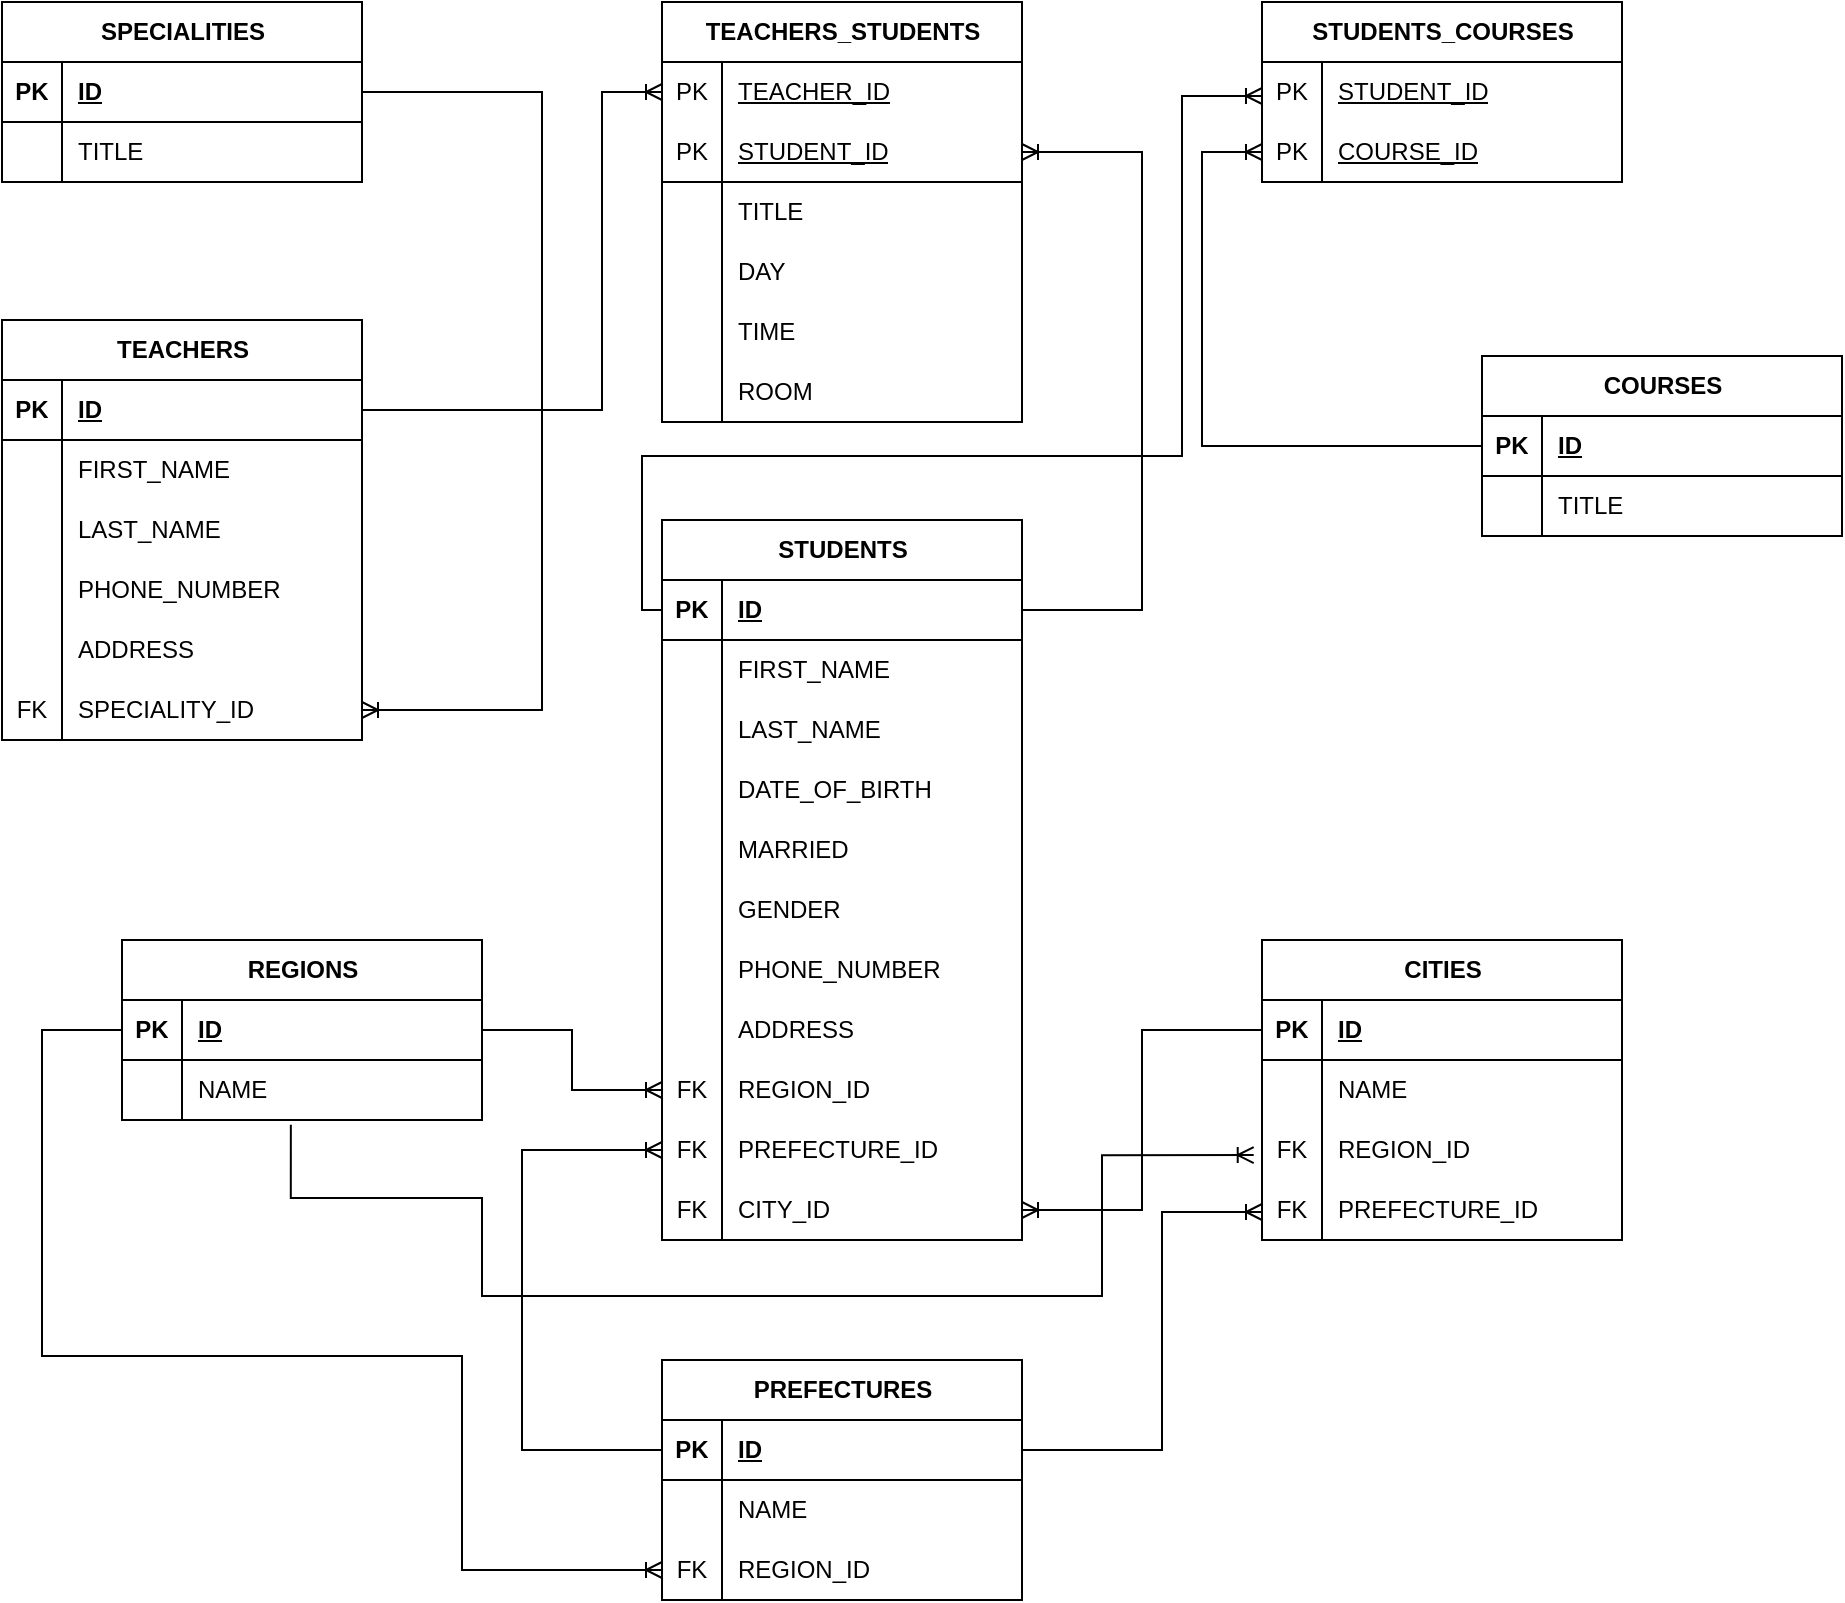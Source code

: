 <mxfile version="24.1.0" type="device">
  <diagram name="Page-1" id="9f46799a-70d6-7492-0946-bef42562c5a5">
    <mxGraphModel dx="1026" dy="692" grid="1" gridSize="10" guides="1" tooltips="1" connect="1" arrows="1" fold="1" page="1" pageScale="1" pageWidth="1100" pageHeight="850" background="none" math="0" shadow="0">
      <root>
        <mxCell id="0" />
        <mxCell id="1" parent="0" />
        <mxCell id="sVT5nZ3ALDexzlBrJjkI-1" value="SPECIALITIES" style="shape=table;startSize=30;container=1;collapsible=1;childLayout=tableLayout;fixedRows=1;rowLines=0;fontStyle=1;align=center;resizeLast=1;html=1;" vertex="1" parent="1">
          <mxGeometry x="30" y="23" width="180" height="90" as="geometry">
            <mxRectangle x="120" y="111" width="120" height="30" as="alternateBounds" />
          </mxGeometry>
        </mxCell>
        <mxCell id="sVT5nZ3ALDexzlBrJjkI-2" value="" style="shape=tableRow;horizontal=0;startSize=0;swimlaneHead=0;swimlaneBody=0;fillColor=none;collapsible=0;dropTarget=0;points=[[0,0.5],[1,0.5]];portConstraint=eastwest;top=0;left=0;right=0;bottom=1;" vertex="1" parent="sVT5nZ3ALDexzlBrJjkI-1">
          <mxGeometry y="30" width="180" height="30" as="geometry" />
        </mxCell>
        <mxCell id="sVT5nZ3ALDexzlBrJjkI-3" value="PK" style="shape=partialRectangle;connectable=0;fillColor=none;top=0;left=0;bottom=0;right=0;fontStyle=1;overflow=hidden;whiteSpace=wrap;html=1;" vertex="1" parent="sVT5nZ3ALDexzlBrJjkI-2">
          <mxGeometry width="30" height="30" as="geometry">
            <mxRectangle width="30" height="30" as="alternateBounds" />
          </mxGeometry>
        </mxCell>
        <mxCell id="sVT5nZ3ALDexzlBrJjkI-4" value="ID" style="shape=partialRectangle;connectable=0;fillColor=none;top=0;left=0;bottom=0;right=0;align=left;spacingLeft=6;fontStyle=5;overflow=hidden;whiteSpace=wrap;html=1;" vertex="1" parent="sVT5nZ3ALDexzlBrJjkI-2">
          <mxGeometry x="30" width="150" height="30" as="geometry">
            <mxRectangle width="150" height="30" as="alternateBounds" />
          </mxGeometry>
        </mxCell>
        <mxCell id="sVT5nZ3ALDexzlBrJjkI-5" value="" style="shape=tableRow;horizontal=0;startSize=0;swimlaneHead=0;swimlaneBody=0;fillColor=none;collapsible=0;dropTarget=0;points=[[0,0.5],[1,0.5]];portConstraint=eastwest;top=0;left=0;right=0;bottom=0;" vertex="1" parent="sVT5nZ3ALDexzlBrJjkI-1">
          <mxGeometry y="60" width="180" height="30" as="geometry" />
        </mxCell>
        <mxCell id="sVT5nZ3ALDexzlBrJjkI-6" value="" style="shape=partialRectangle;connectable=0;fillColor=none;top=0;left=0;bottom=0;right=0;editable=1;overflow=hidden;whiteSpace=wrap;html=1;" vertex="1" parent="sVT5nZ3ALDexzlBrJjkI-5">
          <mxGeometry width="30" height="30" as="geometry">
            <mxRectangle width="30" height="30" as="alternateBounds" />
          </mxGeometry>
        </mxCell>
        <mxCell id="sVT5nZ3ALDexzlBrJjkI-7" value="TITLE" style="shape=partialRectangle;connectable=0;fillColor=none;top=0;left=0;bottom=0;right=0;align=left;spacingLeft=6;overflow=hidden;whiteSpace=wrap;html=1;" vertex="1" parent="sVT5nZ3ALDexzlBrJjkI-5">
          <mxGeometry x="30" width="150" height="30" as="geometry">
            <mxRectangle width="150" height="30" as="alternateBounds" />
          </mxGeometry>
        </mxCell>
        <mxCell id="sVT5nZ3ALDexzlBrJjkI-20" value="TEACHERS" style="shape=table;startSize=30;container=1;collapsible=1;childLayout=tableLayout;fixedRows=1;rowLines=0;fontStyle=1;align=center;resizeLast=1;html=1;" vertex="1" parent="1">
          <mxGeometry x="30" y="182" width="180" height="210" as="geometry">
            <mxRectangle x="120" y="111" width="120" height="30" as="alternateBounds" />
          </mxGeometry>
        </mxCell>
        <mxCell id="sVT5nZ3ALDexzlBrJjkI-21" value="" style="shape=tableRow;horizontal=0;startSize=0;swimlaneHead=0;swimlaneBody=0;fillColor=none;collapsible=0;dropTarget=0;points=[[0,0.5],[1,0.5]];portConstraint=eastwest;top=0;left=0;right=0;bottom=1;" vertex="1" parent="sVT5nZ3ALDexzlBrJjkI-20">
          <mxGeometry y="30" width="180" height="30" as="geometry" />
        </mxCell>
        <mxCell id="sVT5nZ3ALDexzlBrJjkI-22" value="PK" style="shape=partialRectangle;connectable=0;fillColor=none;top=0;left=0;bottom=0;right=0;fontStyle=1;overflow=hidden;whiteSpace=wrap;html=1;" vertex="1" parent="sVT5nZ3ALDexzlBrJjkI-21">
          <mxGeometry width="30" height="30" as="geometry">
            <mxRectangle width="30" height="30" as="alternateBounds" />
          </mxGeometry>
        </mxCell>
        <mxCell id="sVT5nZ3ALDexzlBrJjkI-23" value="ID" style="shape=partialRectangle;connectable=0;fillColor=none;top=0;left=0;bottom=0;right=0;align=left;spacingLeft=6;fontStyle=5;overflow=hidden;whiteSpace=wrap;html=1;" vertex="1" parent="sVT5nZ3ALDexzlBrJjkI-21">
          <mxGeometry x="30" width="150" height="30" as="geometry">
            <mxRectangle width="150" height="30" as="alternateBounds" />
          </mxGeometry>
        </mxCell>
        <mxCell id="sVT5nZ3ALDexzlBrJjkI-24" value="" style="shape=tableRow;horizontal=0;startSize=0;swimlaneHead=0;swimlaneBody=0;fillColor=none;collapsible=0;dropTarget=0;points=[[0,0.5],[1,0.5]];portConstraint=eastwest;top=0;left=0;right=0;bottom=0;" vertex="1" parent="sVT5nZ3ALDexzlBrJjkI-20">
          <mxGeometry y="60" width="180" height="30" as="geometry" />
        </mxCell>
        <mxCell id="sVT5nZ3ALDexzlBrJjkI-25" value="" style="shape=partialRectangle;connectable=0;fillColor=none;top=0;left=0;bottom=0;right=0;editable=1;overflow=hidden;whiteSpace=wrap;html=1;" vertex="1" parent="sVT5nZ3ALDexzlBrJjkI-24">
          <mxGeometry width="30" height="30" as="geometry">
            <mxRectangle width="30" height="30" as="alternateBounds" />
          </mxGeometry>
        </mxCell>
        <mxCell id="sVT5nZ3ALDexzlBrJjkI-26" value="FIRST_NAME" style="shape=partialRectangle;connectable=0;fillColor=none;top=0;left=0;bottom=0;right=0;align=left;spacingLeft=6;overflow=hidden;whiteSpace=wrap;html=1;" vertex="1" parent="sVT5nZ3ALDexzlBrJjkI-24">
          <mxGeometry x="30" width="150" height="30" as="geometry">
            <mxRectangle width="150" height="30" as="alternateBounds" />
          </mxGeometry>
        </mxCell>
        <mxCell id="sVT5nZ3ALDexzlBrJjkI-27" value="" style="shape=tableRow;horizontal=0;startSize=0;swimlaneHead=0;swimlaneBody=0;fillColor=none;collapsible=0;dropTarget=0;points=[[0,0.5],[1,0.5]];portConstraint=eastwest;top=0;left=0;right=0;bottom=0;" vertex="1" parent="sVT5nZ3ALDexzlBrJjkI-20">
          <mxGeometry y="90" width="180" height="30" as="geometry" />
        </mxCell>
        <mxCell id="sVT5nZ3ALDexzlBrJjkI-28" value="" style="shape=partialRectangle;connectable=0;fillColor=none;top=0;left=0;bottom=0;right=0;editable=1;overflow=hidden;whiteSpace=wrap;html=1;" vertex="1" parent="sVT5nZ3ALDexzlBrJjkI-27">
          <mxGeometry width="30" height="30" as="geometry">
            <mxRectangle width="30" height="30" as="alternateBounds" />
          </mxGeometry>
        </mxCell>
        <mxCell id="sVT5nZ3ALDexzlBrJjkI-29" value="LAST_NAME" style="shape=partialRectangle;connectable=0;fillColor=none;top=0;left=0;bottom=0;right=0;align=left;spacingLeft=6;overflow=hidden;whiteSpace=wrap;html=1;" vertex="1" parent="sVT5nZ3ALDexzlBrJjkI-27">
          <mxGeometry x="30" width="150" height="30" as="geometry">
            <mxRectangle width="150" height="30" as="alternateBounds" />
          </mxGeometry>
        </mxCell>
        <mxCell id="sVT5nZ3ALDexzlBrJjkI-30" value="" style="shape=tableRow;horizontal=0;startSize=0;swimlaneHead=0;swimlaneBody=0;fillColor=none;collapsible=0;dropTarget=0;points=[[0,0.5],[1,0.5]];portConstraint=eastwest;top=0;left=0;right=0;bottom=0;" vertex="1" parent="sVT5nZ3ALDexzlBrJjkI-20">
          <mxGeometry y="120" width="180" height="30" as="geometry" />
        </mxCell>
        <mxCell id="sVT5nZ3ALDexzlBrJjkI-31" value="" style="shape=partialRectangle;connectable=0;fillColor=none;top=0;left=0;bottom=0;right=0;editable=1;overflow=hidden;whiteSpace=wrap;html=1;" vertex="1" parent="sVT5nZ3ALDexzlBrJjkI-30">
          <mxGeometry width="30" height="30" as="geometry">
            <mxRectangle width="30" height="30" as="alternateBounds" />
          </mxGeometry>
        </mxCell>
        <mxCell id="sVT5nZ3ALDexzlBrJjkI-32" value="PHONE_NUMBER" style="shape=partialRectangle;connectable=0;fillColor=none;top=0;left=0;bottom=0;right=0;align=left;spacingLeft=6;overflow=hidden;whiteSpace=wrap;html=1;" vertex="1" parent="sVT5nZ3ALDexzlBrJjkI-30">
          <mxGeometry x="30" width="150" height="30" as="geometry">
            <mxRectangle width="150" height="30" as="alternateBounds" />
          </mxGeometry>
        </mxCell>
        <mxCell id="sVT5nZ3ALDexzlBrJjkI-46" value="" style="shape=tableRow;horizontal=0;startSize=0;swimlaneHead=0;swimlaneBody=0;fillColor=none;collapsible=0;dropTarget=0;points=[[0,0.5],[1,0.5]];portConstraint=eastwest;top=0;left=0;right=0;bottom=0;" vertex="1" parent="sVT5nZ3ALDexzlBrJjkI-20">
          <mxGeometry y="150" width="180" height="30" as="geometry" />
        </mxCell>
        <mxCell id="sVT5nZ3ALDexzlBrJjkI-47" value="" style="shape=partialRectangle;connectable=0;fillColor=none;top=0;left=0;bottom=0;right=0;editable=1;overflow=hidden;whiteSpace=wrap;html=1;" vertex="1" parent="sVT5nZ3ALDexzlBrJjkI-46">
          <mxGeometry width="30" height="30" as="geometry">
            <mxRectangle width="30" height="30" as="alternateBounds" />
          </mxGeometry>
        </mxCell>
        <mxCell id="sVT5nZ3ALDexzlBrJjkI-48" value="ADDRESS" style="shape=partialRectangle;connectable=0;fillColor=none;top=0;left=0;bottom=0;right=0;align=left;spacingLeft=6;overflow=hidden;whiteSpace=wrap;html=1;" vertex="1" parent="sVT5nZ3ALDexzlBrJjkI-46">
          <mxGeometry x="30" width="150" height="30" as="geometry">
            <mxRectangle width="150" height="30" as="alternateBounds" />
          </mxGeometry>
        </mxCell>
        <mxCell id="sVT5nZ3ALDexzlBrJjkI-49" value="" style="shape=tableRow;horizontal=0;startSize=0;swimlaneHead=0;swimlaneBody=0;fillColor=none;collapsible=0;dropTarget=0;points=[[0,0.5],[1,0.5]];portConstraint=eastwest;top=0;left=0;right=0;bottom=0;" vertex="1" parent="sVT5nZ3ALDexzlBrJjkI-20">
          <mxGeometry y="180" width="180" height="30" as="geometry" />
        </mxCell>
        <mxCell id="sVT5nZ3ALDexzlBrJjkI-50" value="FK" style="shape=partialRectangle;connectable=0;fillColor=none;top=0;left=0;bottom=0;right=0;editable=1;overflow=hidden;whiteSpace=wrap;html=1;" vertex="1" parent="sVT5nZ3ALDexzlBrJjkI-49">
          <mxGeometry width="30" height="30" as="geometry">
            <mxRectangle width="30" height="30" as="alternateBounds" />
          </mxGeometry>
        </mxCell>
        <mxCell id="sVT5nZ3ALDexzlBrJjkI-51" value="SPECIALITY_ID" style="shape=partialRectangle;connectable=0;fillColor=none;top=0;left=0;bottom=0;right=0;align=left;spacingLeft=6;overflow=hidden;whiteSpace=wrap;html=1;" vertex="1" parent="sVT5nZ3ALDexzlBrJjkI-49">
          <mxGeometry x="30" width="150" height="30" as="geometry">
            <mxRectangle width="150" height="30" as="alternateBounds" />
          </mxGeometry>
        </mxCell>
        <mxCell id="sVT5nZ3ALDexzlBrJjkI-60" value="TEACHERS_STUDENTS" style="shape=table;startSize=30;container=1;collapsible=1;childLayout=tableLayout;fixedRows=1;rowLines=0;fontStyle=1;align=center;resizeLast=1;html=1;" vertex="1" parent="1">
          <mxGeometry x="360" y="23" width="180" height="210" as="geometry" />
        </mxCell>
        <mxCell id="sVT5nZ3ALDexzlBrJjkI-64" value="" style="shape=tableRow;horizontal=0;startSize=0;swimlaneHead=0;swimlaneBody=0;fillColor=none;collapsible=0;dropTarget=0;points=[[0,0.5],[1,0.5]];portConstraint=eastwest;top=0;left=0;right=0;bottom=0;" vertex="1" parent="sVT5nZ3ALDexzlBrJjkI-60">
          <mxGeometry y="30" width="180" height="30" as="geometry" />
        </mxCell>
        <mxCell id="sVT5nZ3ALDexzlBrJjkI-65" value="PK" style="shape=partialRectangle;connectable=0;fillColor=none;top=0;left=0;bottom=0;right=0;editable=1;overflow=hidden;whiteSpace=wrap;html=1;" vertex="1" parent="sVT5nZ3ALDexzlBrJjkI-64">
          <mxGeometry width="30" height="30" as="geometry">
            <mxRectangle width="30" height="30" as="alternateBounds" />
          </mxGeometry>
        </mxCell>
        <mxCell id="sVT5nZ3ALDexzlBrJjkI-66" value="&lt;u&gt;TEACHER_ID&lt;/u&gt;" style="shape=partialRectangle;connectable=0;fillColor=none;top=0;left=0;bottom=0;right=0;align=left;spacingLeft=6;overflow=hidden;whiteSpace=wrap;html=1;" vertex="1" parent="sVT5nZ3ALDexzlBrJjkI-64">
          <mxGeometry x="30" width="150" height="30" as="geometry">
            <mxRectangle width="150" height="30" as="alternateBounds" />
          </mxGeometry>
        </mxCell>
        <mxCell id="sVT5nZ3ALDexzlBrJjkI-76" value="" style="shape=tableRow;horizontal=0;startSize=0;swimlaneHead=0;swimlaneBody=0;fillColor=none;collapsible=0;dropTarget=0;points=[[0,0.5],[1,0.5]];portConstraint=eastwest;top=0;left=0;right=0;bottom=0;" vertex="1" parent="sVT5nZ3ALDexzlBrJjkI-60">
          <mxGeometry y="60" width="180" height="30" as="geometry" />
        </mxCell>
        <mxCell id="sVT5nZ3ALDexzlBrJjkI-77" value="PK" style="shape=partialRectangle;connectable=0;fillColor=none;top=0;left=0;bottom=1;right=0;editable=1;overflow=hidden;whiteSpace=wrap;html=1;" vertex="1" parent="sVT5nZ3ALDexzlBrJjkI-76">
          <mxGeometry width="30" height="30" as="geometry">
            <mxRectangle width="30" height="30" as="alternateBounds" />
          </mxGeometry>
        </mxCell>
        <mxCell id="sVT5nZ3ALDexzlBrJjkI-78" value="&lt;u&gt;STUDENT_ID&lt;/u&gt;" style="shape=partialRectangle;connectable=0;fillColor=none;top=0;left=0;bottom=1;right=0;align=left;spacingLeft=6;overflow=hidden;whiteSpace=wrap;html=1;" vertex="1" parent="sVT5nZ3ALDexzlBrJjkI-76">
          <mxGeometry x="30" width="150" height="30" as="geometry">
            <mxRectangle width="150" height="30" as="alternateBounds" />
          </mxGeometry>
        </mxCell>
        <mxCell id="sVT5nZ3ALDexzlBrJjkI-84" value="" style="shape=tableRow;horizontal=0;startSize=0;swimlaneHead=0;swimlaneBody=0;fillColor=none;collapsible=0;dropTarget=0;points=[[0,0.5],[1,0.5]];portConstraint=eastwest;top=0;left=0;right=0;bottom=0;strokeColor=default;perimeterSpacing=1;labelBorderColor=none;" vertex="1" parent="sVT5nZ3ALDexzlBrJjkI-60">
          <mxGeometry y="90" width="180" height="30" as="geometry" />
        </mxCell>
        <mxCell id="sVT5nZ3ALDexzlBrJjkI-85" value="" style="shape=partialRectangle;connectable=0;fillColor=none;top=0;left=0;bottom=0;right=0;editable=1;overflow=hidden;whiteSpace=wrap;html=1;labelBorderColor=none;" vertex="1" parent="sVT5nZ3ALDexzlBrJjkI-84">
          <mxGeometry width="30" height="30" as="geometry">
            <mxRectangle width="30" height="30" as="alternateBounds" />
          </mxGeometry>
        </mxCell>
        <mxCell id="sVT5nZ3ALDexzlBrJjkI-86" value="&lt;span&gt;TITLE&lt;/span&gt;" style="shape=partialRectangle;connectable=0;fillColor=none;top=0;left=0;bottom=0;right=0;align=left;spacingLeft=6;overflow=hidden;whiteSpace=wrap;html=1;labelBorderColor=none;fontStyle=0" vertex="1" parent="sVT5nZ3ALDexzlBrJjkI-84">
          <mxGeometry x="30" width="150" height="30" as="geometry">
            <mxRectangle width="150" height="30" as="alternateBounds" />
          </mxGeometry>
        </mxCell>
        <mxCell id="sVT5nZ3ALDexzlBrJjkI-106" value="" style="shape=tableRow;horizontal=0;startSize=0;swimlaneHead=0;swimlaneBody=0;fillColor=none;collapsible=0;dropTarget=0;points=[[0,0.5],[1,0.5]];portConstraint=eastwest;top=0;left=0;right=0;bottom=0;strokeColor=default;perimeterSpacing=1;labelBorderColor=none;" vertex="1" parent="sVT5nZ3ALDexzlBrJjkI-60">
          <mxGeometry y="120" width="180" height="30" as="geometry" />
        </mxCell>
        <mxCell id="sVT5nZ3ALDexzlBrJjkI-107" value="" style="shape=partialRectangle;connectable=0;fillColor=none;top=0;left=0;bottom=0;right=0;editable=1;overflow=hidden;whiteSpace=wrap;html=1;labelBorderColor=none;" vertex="1" parent="sVT5nZ3ALDexzlBrJjkI-106">
          <mxGeometry width="30" height="30" as="geometry">
            <mxRectangle width="30" height="30" as="alternateBounds" />
          </mxGeometry>
        </mxCell>
        <mxCell id="sVT5nZ3ALDexzlBrJjkI-108" value="&lt;span&gt;DAY&lt;/span&gt;" style="shape=partialRectangle;connectable=0;fillColor=none;top=0;left=0;bottom=0;right=0;align=left;spacingLeft=6;overflow=hidden;whiteSpace=wrap;html=1;labelBorderColor=none;fontStyle=0" vertex="1" parent="sVT5nZ3ALDexzlBrJjkI-106">
          <mxGeometry x="30" width="150" height="30" as="geometry">
            <mxRectangle width="150" height="30" as="alternateBounds" />
          </mxGeometry>
        </mxCell>
        <mxCell id="sVT5nZ3ALDexzlBrJjkI-109" value="" style="shape=tableRow;horizontal=0;startSize=0;swimlaneHead=0;swimlaneBody=0;fillColor=none;collapsible=0;dropTarget=0;points=[[0,0.5],[1,0.5]];portConstraint=eastwest;top=0;left=0;right=0;bottom=0;strokeColor=default;perimeterSpacing=1;labelBorderColor=none;" vertex="1" parent="sVT5nZ3ALDexzlBrJjkI-60">
          <mxGeometry y="150" width="180" height="30" as="geometry" />
        </mxCell>
        <mxCell id="sVT5nZ3ALDexzlBrJjkI-110" value="" style="shape=partialRectangle;connectable=0;fillColor=none;top=0;left=0;bottom=0;right=0;editable=1;overflow=hidden;whiteSpace=wrap;html=1;labelBorderColor=none;" vertex="1" parent="sVT5nZ3ALDexzlBrJjkI-109">
          <mxGeometry width="30" height="30" as="geometry">
            <mxRectangle width="30" height="30" as="alternateBounds" />
          </mxGeometry>
        </mxCell>
        <mxCell id="sVT5nZ3ALDexzlBrJjkI-111" value="&lt;span&gt;TIME&lt;/span&gt;" style="shape=partialRectangle;connectable=0;fillColor=none;top=0;left=0;bottom=0;right=0;align=left;spacingLeft=6;overflow=hidden;whiteSpace=wrap;html=1;labelBorderColor=none;fontStyle=0" vertex="1" parent="sVT5nZ3ALDexzlBrJjkI-109">
          <mxGeometry x="30" width="150" height="30" as="geometry">
            <mxRectangle width="150" height="30" as="alternateBounds" />
          </mxGeometry>
        </mxCell>
        <mxCell id="sVT5nZ3ALDexzlBrJjkI-112" value="" style="shape=tableRow;horizontal=0;startSize=0;swimlaneHead=0;swimlaneBody=0;fillColor=none;collapsible=0;dropTarget=0;points=[[0,0.5],[1,0.5]];portConstraint=eastwest;top=0;left=0;right=0;bottom=0;strokeColor=default;perimeterSpacing=1;labelBorderColor=none;" vertex="1" parent="sVT5nZ3ALDexzlBrJjkI-60">
          <mxGeometry y="180" width="180" height="30" as="geometry" />
        </mxCell>
        <mxCell id="sVT5nZ3ALDexzlBrJjkI-113" value="" style="shape=partialRectangle;connectable=0;fillColor=none;top=0;left=0;bottom=0;right=0;editable=1;overflow=hidden;whiteSpace=wrap;html=1;labelBorderColor=none;" vertex="1" parent="sVT5nZ3ALDexzlBrJjkI-112">
          <mxGeometry width="30" height="30" as="geometry">
            <mxRectangle width="30" height="30" as="alternateBounds" />
          </mxGeometry>
        </mxCell>
        <mxCell id="sVT5nZ3ALDexzlBrJjkI-114" value="&lt;span&gt;ROOM&lt;/span&gt;" style="shape=partialRectangle;connectable=0;fillColor=none;top=0;left=0;bottom=0;right=0;align=left;spacingLeft=6;overflow=hidden;whiteSpace=wrap;html=1;labelBorderColor=none;fontStyle=0" vertex="1" parent="sVT5nZ3ALDexzlBrJjkI-112">
          <mxGeometry x="30" width="150" height="30" as="geometry">
            <mxRectangle width="150" height="30" as="alternateBounds" />
          </mxGeometry>
        </mxCell>
        <mxCell id="sVT5nZ3ALDexzlBrJjkI-115" value="STUDENTS" style="shape=table;startSize=30;container=1;collapsible=1;childLayout=tableLayout;fixedRows=1;rowLines=0;fontStyle=1;align=center;resizeLast=1;html=1;" vertex="1" parent="1">
          <mxGeometry x="360" y="282" width="180" height="360" as="geometry">
            <mxRectangle x="120" y="111" width="120" height="30" as="alternateBounds" />
          </mxGeometry>
        </mxCell>
        <mxCell id="sVT5nZ3ALDexzlBrJjkI-116" value="" style="shape=tableRow;horizontal=0;startSize=0;swimlaneHead=0;swimlaneBody=0;fillColor=none;collapsible=0;dropTarget=0;points=[[0,0.5],[1,0.5]];portConstraint=eastwest;top=0;left=0;right=0;bottom=1;" vertex="1" parent="sVT5nZ3ALDexzlBrJjkI-115">
          <mxGeometry y="30" width="180" height="30" as="geometry" />
        </mxCell>
        <mxCell id="sVT5nZ3ALDexzlBrJjkI-117" value="PK" style="shape=partialRectangle;connectable=0;fillColor=none;top=0;left=0;bottom=0;right=0;fontStyle=1;overflow=hidden;whiteSpace=wrap;html=1;" vertex="1" parent="sVT5nZ3ALDexzlBrJjkI-116">
          <mxGeometry width="30" height="30" as="geometry">
            <mxRectangle width="30" height="30" as="alternateBounds" />
          </mxGeometry>
        </mxCell>
        <mxCell id="sVT5nZ3ALDexzlBrJjkI-118" value="ID" style="shape=partialRectangle;connectable=0;fillColor=none;top=0;left=0;bottom=0;right=0;align=left;spacingLeft=6;fontStyle=5;overflow=hidden;whiteSpace=wrap;html=1;" vertex="1" parent="sVT5nZ3ALDexzlBrJjkI-116">
          <mxGeometry x="30" width="150" height="30" as="geometry">
            <mxRectangle width="150" height="30" as="alternateBounds" />
          </mxGeometry>
        </mxCell>
        <mxCell id="sVT5nZ3ALDexzlBrJjkI-119" value="" style="shape=tableRow;horizontal=0;startSize=0;swimlaneHead=0;swimlaneBody=0;fillColor=none;collapsible=0;dropTarget=0;points=[[0,0.5],[1,0.5]];portConstraint=eastwest;top=0;left=0;right=0;bottom=0;" vertex="1" parent="sVT5nZ3ALDexzlBrJjkI-115">
          <mxGeometry y="60" width="180" height="30" as="geometry" />
        </mxCell>
        <mxCell id="sVT5nZ3ALDexzlBrJjkI-120" value="" style="shape=partialRectangle;connectable=0;fillColor=none;top=0;left=0;bottom=0;right=0;editable=1;overflow=hidden;whiteSpace=wrap;html=1;" vertex="1" parent="sVT5nZ3ALDexzlBrJjkI-119">
          <mxGeometry width="30" height="30" as="geometry">
            <mxRectangle width="30" height="30" as="alternateBounds" />
          </mxGeometry>
        </mxCell>
        <mxCell id="sVT5nZ3ALDexzlBrJjkI-121" value="FIRST_NAME" style="shape=partialRectangle;connectable=0;fillColor=none;top=0;left=0;bottom=0;right=0;align=left;spacingLeft=6;overflow=hidden;whiteSpace=wrap;html=1;" vertex="1" parent="sVT5nZ3ALDexzlBrJjkI-119">
          <mxGeometry x="30" width="150" height="30" as="geometry">
            <mxRectangle width="150" height="30" as="alternateBounds" />
          </mxGeometry>
        </mxCell>
        <mxCell id="sVT5nZ3ALDexzlBrJjkI-122" value="" style="shape=tableRow;horizontal=0;startSize=0;swimlaneHead=0;swimlaneBody=0;fillColor=none;collapsible=0;dropTarget=0;points=[[0,0.5],[1,0.5]];portConstraint=eastwest;top=0;left=0;right=0;bottom=0;" vertex="1" parent="sVT5nZ3ALDexzlBrJjkI-115">
          <mxGeometry y="90" width="180" height="30" as="geometry" />
        </mxCell>
        <mxCell id="sVT5nZ3ALDexzlBrJjkI-123" value="" style="shape=partialRectangle;connectable=0;fillColor=none;top=0;left=0;bottom=0;right=0;editable=1;overflow=hidden;whiteSpace=wrap;html=1;" vertex="1" parent="sVT5nZ3ALDexzlBrJjkI-122">
          <mxGeometry width="30" height="30" as="geometry">
            <mxRectangle width="30" height="30" as="alternateBounds" />
          </mxGeometry>
        </mxCell>
        <mxCell id="sVT5nZ3ALDexzlBrJjkI-124" value="LAST_NAME" style="shape=partialRectangle;connectable=0;fillColor=none;top=0;left=0;bottom=0;right=0;align=left;spacingLeft=6;overflow=hidden;whiteSpace=wrap;html=1;" vertex="1" parent="sVT5nZ3ALDexzlBrJjkI-122">
          <mxGeometry x="30" width="150" height="30" as="geometry">
            <mxRectangle width="150" height="30" as="alternateBounds" />
          </mxGeometry>
        </mxCell>
        <mxCell id="sVT5nZ3ALDexzlBrJjkI-134" value="" style="shape=tableRow;horizontal=0;startSize=0;swimlaneHead=0;swimlaneBody=0;fillColor=none;collapsible=0;dropTarget=0;points=[[0,0.5],[1,0.5]];portConstraint=eastwest;top=0;left=0;right=0;bottom=0;" vertex="1" parent="sVT5nZ3ALDexzlBrJjkI-115">
          <mxGeometry y="120" width="180" height="30" as="geometry" />
        </mxCell>
        <mxCell id="sVT5nZ3ALDexzlBrJjkI-135" value="" style="shape=partialRectangle;connectable=0;fillColor=none;top=0;left=0;bottom=0;right=0;editable=1;overflow=hidden;whiteSpace=wrap;html=1;" vertex="1" parent="sVT5nZ3ALDexzlBrJjkI-134">
          <mxGeometry width="30" height="30" as="geometry">
            <mxRectangle width="30" height="30" as="alternateBounds" />
          </mxGeometry>
        </mxCell>
        <mxCell id="sVT5nZ3ALDexzlBrJjkI-136" value="DATE_OF_BIRTH" style="shape=partialRectangle;connectable=0;fillColor=none;top=0;left=0;bottom=0;right=0;align=left;spacingLeft=6;overflow=hidden;whiteSpace=wrap;html=1;" vertex="1" parent="sVT5nZ3ALDexzlBrJjkI-134">
          <mxGeometry x="30" width="150" height="30" as="geometry">
            <mxRectangle width="150" height="30" as="alternateBounds" />
          </mxGeometry>
        </mxCell>
        <mxCell id="sVT5nZ3ALDexzlBrJjkI-137" value="" style="shape=tableRow;horizontal=0;startSize=0;swimlaneHead=0;swimlaneBody=0;fillColor=none;collapsible=0;dropTarget=0;points=[[0,0.5],[1,0.5]];portConstraint=eastwest;top=0;left=0;right=0;bottom=0;" vertex="1" parent="sVT5nZ3ALDexzlBrJjkI-115">
          <mxGeometry y="150" width="180" height="30" as="geometry" />
        </mxCell>
        <mxCell id="sVT5nZ3ALDexzlBrJjkI-138" value="" style="shape=partialRectangle;connectable=0;fillColor=none;top=0;left=0;bottom=0;right=0;editable=1;overflow=hidden;whiteSpace=wrap;html=1;" vertex="1" parent="sVT5nZ3ALDexzlBrJjkI-137">
          <mxGeometry width="30" height="30" as="geometry">
            <mxRectangle width="30" height="30" as="alternateBounds" />
          </mxGeometry>
        </mxCell>
        <mxCell id="sVT5nZ3ALDexzlBrJjkI-139" value="MARRIED" style="shape=partialRectangle;connectable=0;fillColor=none;top=0;left=0;bottom=0;right=0;align=left;spacingLeft=6;overflow=hidden;whiteSpace=wrap;html=1;" vertex="1" parent="sVT5nZ3ALDexzlBrJjkI-137">
          <mxGeometry x="30" width="150" height="30" as="geometry">
            <mxRectangle width="150" height="30" as="alternateBounds" />
          </mxGeometry>
        </mxCell>
        <mxCell id="sVT5nZ3ALDexzlBrJjkI-140" value="" style="shape=tableRow;horizontal=0;startSize=0;swimlaneHead=0;swimlaneBody=0;fillColor=none;collapsible=0;dropTarget=0;points=[[0,0.5],[1,0.5]];portConstraint=eastwest;top=0;left=0;right=0;bottom=0;" vertex="1" parent="sVT5nZ3ALDexzlBrJjkI-115">
          <mxGeometry y="180" width="180" height="30" as="geometry" />
        </mxCell>
        <mxCell id="sVT5nZ3ALDexzlBrJjkI-141" value="" style="shape=partialRectangle;connectable=0;fillColor=none;top=0;left=0;bottom=0;right=0;editable=1;overflow=hidden;whiteSpace=wrap;html=1;" vertex="1" parent="sVT5nZ3ALDexzlBrJjkI-140">
          <mxGeometry width="30" height="30" as="geometry">
            <mxRectangle width="30" height="30" as="alternateBounds" />
          </mxGeometry>
        </mxCell>
        <mxCell id="sVT5nZ3ALDexzlBrJjkI-142" value="GENDER" style="shape=partialRectangle;connectable=0;fillColor=none;top=0;left=0;bottom=0;right=0;align=left;spacingLeft=6;overflow=hidden;whiteSpace=wrap;html=1;" vertex="1" parent="sVT5nZ3ALDexzlBrJjkI-140">
          <mxGeometry x="30" width="150" height="30" as="geometry">
            <mxRectangle width="150" height="30" as="alternateBounds" />
          </mxGeometry>
        </mxCell>
        <mxCell id="sVT5nZ3ALDexzlBrJjkI-125" value="" style="shape=tableRow;horizontal=0;startSize=0;swimlaneHead=0;swimlaneBody=0;fillColor=none;collapsible=0;dropTarget=0;points=[[0,0.5],[1,0.5]];portConstraint=eastwest;top=0;left=0;right=0;bottom=0;" vertex="1" parent="sVT5nZ3ALDexzlBrJjkI-115">
          <mxGeometry y="210" width="180" height="30" as="geometry" />
        </mxCell>
        <mxCell id="sVT5nZ3ALDexzlBrJjkI-126" value="" style="shape=partialRectangle;connectable=0;fillColor=none;top=0;left=0;bottom=0;right=0;editable=1;overflow=hidden;whiteSpace=wrap;html=1;" vertex="1" parent="sVT5nZ3ALDexzlBrJjkI-125">
          <mxGeometry width="30" height="30" as="geometry">
            <mxRectangle width="30" height="30" as="alternateBounds" />
          </mxGeometry>
        </mxCell>
        <mxCell id="sVT5nZ3ALDexzlBrJjkI-127" value="PHONE_NUMBER" style="shape=partialRectangle;connectable=0;fillColor=none;top=0;left=0;bottom=0;right=0;align=left;spacingLeft=6;overflow=hidden;whiteSpace=wrap;html=1;" vertex="1" parent="sVT5nZ3ALDexzlBrJjkI-125">
          <mxGeometry x="30" width="150" height="30" as="geometry">
            <mxRectangle width="150" height="30" as="alternateBounds" />
          </mxGeometry>
        </mxCell>
        <mxCell id="sVT5nZ3ALDexzlBrJjkI-128" value="" style="shape=tableRow;horizontal=0;startSize=0;swimlaneHead=0;swimlaneBody=0;fillColor=none;collapsible=0;dropTarget=0;points=[[0,0.5],[1,0.5]];portConstraint=eastwest;top=0;left=0;right=0;bottom=0;" vertex="1" parent="sVT5nZ3ALDexzlBrJjkI-115">
          <mxGeometry y="240" width="180" height="30" as="geometry" />
        </mxCell>
        <mxCell id="sVT5nZ3ALDexzlBrJjkI-129" value="" style="shape=partialRectangle;connectable=0;fillColor=none;top=0;left=0;bottom=0;right=0;editable=1;overflow=hidden;whiteSpace=wrap;html=1;" vertex="1" parent="sVT5nZ3ALDexzlBrJjkI-128">
          <mxGeometry width="30" height="30" as="geometry">
            <mxRectangle width="30" height="30" as="alternateBounds" />
          </mxGeometry>
        </mxCell>
        <mxCell id="sVT5nZ3ALDexzlBrJjkI-130" value="ADDRESS" style="shape=partialRectangle;connectable=0;fillColor=none;top=0;left=0;bottom=0;right=0;align=left;spacingLeft=6;overflow=hidden;whiteSpace=wrap;html=1;" vertex="1" parent="sVT5nZ3ALDexzlBrJjkI-128">
          <mxGeometry x="30" width="150" height="30" as="geometry">
            <mxRectangle width="150" height="30" as="alternateBounds" />
          </mxGeometry>
        </mxCell>
        <mxCell id="sVT5nZ3ALDexzlBrJjkI-143" value="" style="shape=tableRow;horizontal=0;startSize=0;swimlaneHead=0;swimlaneBody=0;fillColor=none;collapsible=0;dropTarget=0;points=[[0,0.5],[1,0.5]];portConstraint=eastwest;top=0;left=0;right=0;bottom=0;" vertex="1" parent="sVT5nZ3ALDexzlBrJjkI-115">
          <mxGeometry y="270" width="180" height="30" as="geometry" />
        </mxCell>
        <mxCell id="sVT5nZ3ALDexzlBrJjkI-144" value="FK" style="shape=partialRectangle;connectable=0;fillColor=none;top=0;left=0;bottom=0;right=0;editable=1;overflow=hidden;whiteSpace=wrap;html=1;" vertex="1" parent="sVT5nZ3ALDexzlBrJjkI-143">
          <mxGeometry width="30" height="30" as="geometry">
            <mxRectangle width="30" height="30" as="alternateBounds" />
          </mxGeometry>
        </mxCell>
        <mxCell id="sVT5nZ3ALDexzlBrJjkI-145" value="REGION_ID" style="shape=partialRectangle;connectable=0;fillColor=none;top=0;left=0;bottom=0;right=0;align=left;spacingLeft=6;overflow=hidden;whiteSpace=wrap;html=1;" vertex="1" parent="sVT5nZ3ALDexzlBrJjkI-143">
          <mxGeometry x="30" width="150" height="30" as="geometry">
            <mxRectangle width="150" height="30" as="alternateBounds" />
          </mxGeometry>
        </mxCell>
        <mxCell id="sVT5nZ3ALDexzlBrJjkI-146" value="" style="shape=tableRow;horizontal=0;startSize=0;swimlaneHead=0;swimlaneBody=0;fillColor=none;collapsible=0;dropTarget=0;points=[[0,0.5],[1,0.5]];portConstraint=eastwest;top=0;left=0;right=0;bottom=0;" vertex="1" parent="sVT5nZ3ALDexzlBrJjkI-115">
          <mxGeometry y="300" width="180" height="30" as="geometry" />
        </mxCell>
        <mxCell id="sVT5nZ3ALDexzlBrJjkI-147" value="FK" style="shape=partialRectangle;connectable=0;fillColor=none;top=0;left=0;bottom=0;right=0;editable=1;overflow=hidden;whiteSpace=wrap;html=1;" vertex="1" parent="sVT5nZ3ALDexzlBrJjkI-146">
          <mxGeometry width="30" height="30" as="geometry">
            <mxRectangle width="30" height="30" as="alternateBounds" />
          </mxGeometry>
        </mxCell>
        <mxCell id="sVT5nZ3ALDexzlBrJjkI-148" value="PREFECTURE_ID" style="shape=partialRectangle;connectable=0;fillColor=none;top=0;left=0;bottom=0;right=0;align=left;spacingLeft=6;overflow=hidden;whiteSpace=wrap;html=1;" vertex="1" parent="sVT5nZ3ALDexzlBrJjkI-146">
          <mxGeometry x="30" width="150" height="30" as="geometry">
            <mxRectangle width="150" height="30" as="alternateBounds" />
          </mxGeometry>
        </mxCell>
        <mxCell id="sVT5nZ3ALDexzlBrJjkI-131" value="" style="shape=tableRow;horizontal=0;startSize=0;swimlaneHead=0;swimlaneBody=0;fillColor=none;collapsible=0;dropTarget=0;points=[[0,0.5],[1,0.5]];portConstraint=eastwest;top=0;left=0;right=0;bottom=0;" vertex="1" parent="sVT5nZ3ALDexzlBrJjkI-115">
          <mxGeometry y="330" width="180" height="30" as="geometry" />
        </mxCell>
        <mxCell id="sVT5nZ3ALDexzlBrJjkI-132" value="FK" style="shape=partialRectangle;connectable=0;fillColor=none;top=0;left=0;bottom=0;right=0;editable=1;overflow=hidden;whiteSpace=wrap;html=1;" vertex="1" parent="sVT5nZ3ALDexzlBrJjkI-131">
          <mxGeometry width="30" height="30" as="geometry">
            <mxRectangle width="30" height="30" as="alternateBounds" />
          </mxGeometry>
        </mxCell>
        <mxCell id="sVT5nZ3ALDexzlBrJjkI-133" value="CITY_ID" style="shape=partialRectangle;connectable=0;fillColor=none;top=0;left=0;bottom=0;right=0;align=left;spacingLeft=6;overflow=hidden;whiteSpace=wrap;html=1;" vertex="1" parent="sVT5nZ3ALDexzlBrJjkI-131">
          <mxGeometry x="30" width="150" height="30" as="geometry">
            <mxRectangle width="150" height="30" as="alternateBounds" />
          </mxGeometry>
        </mxCell>
        <mxCell id="sVT5nZ3ALDexzlBrJjkI-150" value="STUDENTS_COURSES" style="shape=table;startSize=30;container=1;collapsible=1;childLayout=tableLayout;fixedRows=1;rowLines=0;fontStyle=1;align=center;resizeLast=1;html=1;" vertex="1" parent="1">
          <mxGeometry x="660" y="23" width="180" height="90" as="geometry" />
        </mxCell>
        <mxCell id="sVT5nZ3ALDexzlBrJjkI-151" value="" style="shape=tableRow;horizontal=0;startSize=0;swimlaneHead=0;swimlaneBody=0;fillColor=none;collapsible=0;dropTarget=0;points=[[0,0.5],[1,0.5]];portConstraint=eastwest;top=0;left=0;right=0;bottom=0;" vertex="1" parent="sVT5nZ3ALDexzlBrJjkI-150">
          <mxGeometry y="30" width="180" height="30" as="geometry" />
        </mxCell>
        <mxCell id="sVT5nZ3ALDexzlBrJjkI-152" value="PK" style="shape=partialRectangle;connectable=0;fillColor=none;top=0;left=0;bottom=0;right=0;editable=1;overflow=hidden;whiteSpace=wrap;html=1;" vertex="1" parent="sVT5nZ3ALDexzlBrJjkI-151">
          <mxGeometry width="30" height="30" as="geometry">
            <mxRectangle width="30" height="30" as="alternateBounds" />
          </mxGeometry>
        </mxCell>
        <mxCell id="sVT5nZ3ALDexzlBrJjkI-153" value="&lt;u&gt;STUDENT_ID&lt;/u&gt;" style="shape=partialRectangle;connectable=0;fillColor=none;top=0;left=0;bottom=0;right=0;align=left;spacingLeft=6;overflow=hidden;whiteSpace=wrap;html=1;" vertex="1" parent="sVT5nZ3ALDexzlBrJjkI-151">
          <mxGeometry x="30" width="150" height="30" as="geometry">
            <mxRectangle width="150" height="30" as="alternateBounds" />
          </mxGeometry>
        </mxCell>
        <mxCell id="sVT5nZ3ALDexzlBrJjkI-154" value="" style="shape=tableRow;horizontal=0;startSize=0;swimlaneHead=0;swimlaneBody=0;fillColor=none;collapsible=0;dropTarget=0;points=[[0,0.5],[1,0.5]];portConstraint=eastwest;top=0;left=0;right=0;bottom=0;" vertex="1" parent="sVT5nZ3ALDexzlBrJjkI-150">
          <mxGeometry y="60" width="180" height="30" as="geometry" />
        </mxCell>
        <mxCell id="sVT5nZ3ALDexzlBrJjkI-155" value="PK" style="shape=partialRectangle;connectable=0;fillColor=none;top=0;left=0;bottom=1;right=0;editable=1;overflow=hidden;whiteSpace=wrap;html=1;" vertex="1" parent="sVT5nZ3ALDexzlBrJjkI-154">
          <mxGeometry width="30" height="30" as="geometry">
            <mxRectangle width="30" height="30" as="alternateBounds" />
          </mxGeometry>
        </mxCell>
        <mxCell id="sVT5nZ3ALDexzlBrJjkI-156" value="&lt;u&gt;COURSE_ID&lt;/u&gt;" style="shape=partialRectangle;connectable=0;fillColor=none;top=0;left=0;bottom=1;right=0;align=left;spacingLeft=6;overflow=hidden;whiteSpace=wrap;html=1;" vertex="1" parent="sVT5nZ3ALDexzlBrJjkI-154">
          <mxGeometry x="30" width="150" height="30" as="geometry">
            <mxRectangle width="150" height="30" as="alternateBounds" />
          </mxGeometry>
        </mxCell>
        <mxCell id="sVT5nZ3ALDexzlBrJjkI-169" value="COURSES" style="shape=table;startSize=30;container=1;collapsible=1;childLayout=tableLayout;fixedRows=1;rowLines=0;fontStyle=1;align=center;resizeLast=1;html=1;" vertex="1" parent="1">
          <mxGeometry x="770" y="200" width="180" height="90" as="geometry">
            <mxRectangle x="120" y="111" width="120" height="30" as="alternateBounds" />
          </mxGeometry>
        </mxCell>
        <mxCell id="sVT5nZ3ALDexzlBrJjkI-170" value="" style="shape=tableRow;horizontal=0;startSize=0;swimlaneHead=0;swimlaneBody=0;fillColor=none;collapsible=0;dropTarget=0;points=[[0,0.5],[1,0.5]];portConstraint=eastwest;top=0;left=0;right=0;bottom=1;" vertex="1" parent="sVT5nZ3ALDexzlBrJjkI-169">
          <mxGeometry y="30" width="180" height="30" as="geometry" />
        </mxCell>
        <mxCell id="sVT5nZ3ALDexzlBrJjkI-171" value="PK" style="shape=partialRectangle;connectable=0;fillColor=none;top=0;left=0;bottom=0;right=0;fontStyle=1;overflow=hidden;whiteSpace=wrap;html=1;" vertex="1" parent="sVT5nZ3ALDexzlBrJjkI-170">
          <mxGeometry width="30" height="30" as="geometry">
            <mxRectangle width="30" height="30" as="alternateBounds" />
          </mxGeometry>
        </mxCell>
        <mxCell id="sVT5nZ3ALDexzlBrJjkI-172" value="ID" style="shape=partialRectangle;connectable=0;fillColor=none;top=0;left=0;bottom=0;right=0;align=left;spacingLeft=6;fontStyle=5;overflow=hidden;whiteSpace=wrap;html=1;" vertex="1" parent="sVT5nZ3ALDexzlBrJjkI-170">
          <mxGeometry x="30" width="150" height="30" as="geometry">
            <mxRectangle width="150" height="30" as="alternateBounds" />
          </mxGeometry>
        </mxCell>
        <mxCell id="sVT5nZ3ALDexzlBrJjkI-173" value="" style="shape=tableRow;horizontal=0;startSize=0;swimlaneHead=0;swimlaneBody=0;fillColor=none;collapsible=0;dropTarget=0;points=[[0,0.5],[1,0.5]];portConstraint=eastwest;top=0;left=0;right=0;bottom=0;" vertex="1" parent="sVT5nZ3ALDexzlBrJjkI-169">
          <mxGeometry y="60" width="180" height="30" as="geometry" />
        </mxCell>
        <mxCell id="sVT5nZ3ALDexzlBrJjkI-174" value="" style="shape=partialRectangle;connectable=0;fillColor=none;top=0;left=0;bottom=0;right=0;editable=1;overflow=hidden;whiteSpace=wrap;html=1;" vertex="1" parent="sVT5nZ3ALDexzlBrJjkI-173">
          <mxGeometry width="30" height="30" as="geometry">
            <mxRectangle width="30" height="30" as="alternateBounds" />
          </mxGeometry>
        </mxCell>
        <mxCell id="sVT5nZ3ALDexzlBrJjkI-175" value="TITLE" style="shape=partialRectangle;connectable=0;fillColor=none;top=0;left=0;bottom=0;right=0;align=left;spacingLeft=6;overflow=hidden;whiteSpace=wrap;html=1;" vertex="1" parent="sVT5nZ3ALDexzlBrJjkI-173">
          <mxGeometry x="30" width="150" height="30" as="geometry">
            <mxRectangle width="150" height="30" as="alternateBounds" />
          </mxGeometry>
        </mxCell>
        <mxCell id="sVT5nZ3ALDexzlBrJjkI-176" value="REGIONS" style="shape=table;startSize=30;container=1;collapsible=1;childLayout=tableLayout;fixedRows=1;rowLines=0;fontStyle=1;align=center;resizeLast=1;html=1;" vertex="1" parent="1">
          <mxGeometry x="90" y="492" width="180" height="90" as="geometry">
            <mxRectangle x="120" y="111" width="120" height="30" as="alternateBounds" />
          </mxGeometry>
        </mxCell>
        <mxCell id="sVT5nZ3ALDexzlBrJjkI-177" value="" style="shape=tableRow;horizontal=0;startSize=0;swimlaneHead=0;swimlaneBody=0;fillColor=none;collapsible=0;dropTarget=0;points=[[0,0.5],[1,0.5]];portConstraint=eastwest;top=0;left=0;right=0;bottom=1;" vertex="1" parent="sVT5nZ3ALDexzlBrJjkI-176">
          <mxGeometry y="30" width="180" height="30" as="geometry" />
        </mxCell>
        <mxCell id="sVT5nZ3ALDexzlBrJjkI-178" value="PK" style="shape=partialRectangle;connectable=0;fillColor=none;top=0;left=0;bottom=0;right=0;fontStyle=1;overflow=hidden;whiteSpace=wrap;html=1;" vertex="1" parent="sVT5nZ3ALDexzlBrJjkI-177">
          <mxGeometry width="30" height="30" as="geometry">
            <mxRectangle width="30" height="30" as="alternateBounds" />
          </mxGeometry>
        </mxCell>
        <mxCell id="sVT5nZ3ALDexzlBrJjkI-179" value="ID" style="shape=partialRectangle;connectable=0;fillColor=none;top=0;left=0;bottom=0;right=0;align=left;spacingLeft=6;fontStyle=5;overflow=hidden;whiteSpace=wrap;html=1;" vertex="1" parent="sVT5nZ3ALDexzlBrJjkI-177">
          <mxGeometry x="30" width="150" height="30" as="geometry">
            <mxRectangle width="150" height="30" as="alternateBounds" />
          </mxGeometry>
        </mxCell>
        <mxCell id="sVT5nZ3ALDexzlBrJjkI-180" value="" style="shape=tableRow;horizontal=0;startSize=0;swimlaneHead=0;swimlaneBody=0;fillColor=none;collapsible=0;dropTarget=0;points=[[0,0.5],[1,0.5]];portConstraint=eastwest;top=0;left=0;right=0;bottom=0;" vertex="1" parent="sVT5nZ3ALDexzlBrJjkI-176">
          <mxGeometry y="60" width="180" height="30" as="geometry" />
        </mxCell>
        <mxCell id="sVT5nZ3ALDexzlBrJjkI-181" value="" style="shape=partialRectangle;connectable=0;fillColor=none;top=0;left=0;bottom=0;right=0;editable=1;overflow=hidden;whiteSpace=wrap;html=1;" vertex="1" parent="sVT5nZ3ALDexzlBrJjkI-180">
          <mxGeometry width="30" height="30" as="geometry">
            <mxRectangle width="30" height="30" as="alternateBounds" />
          </mxGeometry>
        </mxCell>
        <mxCell id="sVT5nZ3ALDexzlBrJjkI-182" value="NAME" style="shape=partialRectangle;connectable=0;fillColor=none;top=0;left=0;bottom=0;right=0;align=left;spacingLeft=6;overflow=hidden;whiteSpace=wrap;html=1;" vertex="1" parent="sVT5nZ3ALDexzlBrJjkI-180">
          <mxGeometry x="30" width="150" height="30" as="geometry">
            <mxRectangle width="150" height="30" as="alternateBounds" />
          </mxGeometry>
        </mxCell>
        <mxCell id="sVT5nZ3ALDexzlBrJjkI-183" value="PREFECTURES" style="shape=table;startSize=30;container=1;collapsible=1;childLayout=tableLayout;fixedRows=1;rowLines=0;fontStyle=1;align=center;resizeLast=1;html=1;" vertex="1" parent="1">
          <mxGeometry x="360" y="702" width="180" height="120" as="geometry">
            <mxRectangle x="120" y="111" width="120" height="30" as="alternateBounds" />
          </mxGeometry>
        </mxCell>
        <mxCell id="sVT5nZ3ALDexzlBrJjkI-184" value="" style="shape=tableRow;horizontal=0;startSize=0;swimlaneHead=0;swimlaneBody=0;fillColor=none;collapsible=0;dropTarget=0;points=[[0,0.5],[1,0.5]];portConstraint=eastwest;top=0;left=0;right=0;bottom=1;" vertex="1" parent="sVT5nZ3ALDexzlBrJjkI-183">
          <mxGeometry y="30" width="180" height="30" as="geometry" />
        </mxCell>
        <mxCell id="sVT5nZ3ALDexzlBrJjkI-185" value="PK" style="shape=partialRectangle;connectable=0;fillColor=none;top=0;left=0;bottom=0;right=0;fontStyle=1;overflow=hidden;whiteSpace=wrap;html=1;" vertex="1" parent="sVT5nZ3ALDexzlBrJjkI-184">
          <mxGeometry width="30" height="30" as="geometry">
            <mxRectangle width="30" height="30" as="alternateBounds" />
          </mxGeometry>
        </mxCell>
        <mxCell id="sVT5nZ3ALDexzlBrJjkI-186" value="ID" style="shape=partialRectangle;connectable=0;fillColor=none;top=0;left=0;bottom=0;right=0;align=left;spacingLeft=6;fontStyle=5;overflow=hidden;whiteSpace=wrap;html=1;" vertex="1" parent="sVT5nZ3ALDexzlBrJjkI-184">
          <mxGeometry x="30" width="150" height="30" as="geometry">
            <mxRectangle width="150" height="30" as="alternateBounds" />
          </mxGeometry>
        </mxCell>
        <mxCell id="sVT5nZ3ALDexzlBrJjkI-187" value="" style="shape=tableRow;horizontal=0;startSize=0;swimlaneHead=0;swimlaneBody=0;fillColor=none;collapsible=0;dropTarget=0;points=[[0,0.5],[1,0.5]];portConstraint=eastwest;top=0;left=0;right=0;bottom=0;" vertex="1" parent="sVT5nZ3ALDexzlBrJjkI-183">
          <mxGeometry y="60" width="180" height="30" as="geometry" />
        </mxCell>
        <mxCell id="sVT5nZ3ALDexzlBrJjkI-188" value="" style="shape=partialRectangle;connectable=0;fillColor=none;top=0;left=0;bottom=0;right=0;editable=1;overflow=hidden;whiteSpace=wrap;html=1;" vertex="1" parent="sVT5nZ3ALDexzlBrJjkI-187">
          <mxGeometry width="30" height="30" as="geometry">
            <mxRectangle width="30" height="30" as="alternateBounds" />
          </mxGeometry>
        </mxCell>
        <mxCell id="sVT5nZ3ALDexzlBrJjkI-189" value="NAME" style="shape=partialRectangle;connectable=0;fillColor=none;top=0;left=0;bottom=0;right=0;align=left;spacingLeft=6;overflow=hidden;whiteSpace=wrap;html=1;" vertex="1" parent="sVT5nZ3ALDexzlBrJjkI-187">
          <mxGeometry x="30" width="150" height="30" as="geometry">
            <mxRectangle width="150" height="30" as="alternateBounds" />
          </mxGeometry>
        </mxCell>
        <mxCell id="sVT5nZ3ALDexzlBrJjkI-190" value="" style="shape=tableRow;horizontal=0;startSize=0;swimlaneHead=0;swimlaneBody=0;fillColor=none;collapsible=0;dropTarget=0;points=[[0,0.5],[1,0.5]];portConstraint=eastwest;top=0;left=0;right=0;bottom=0;" vertex="1" parent="sVT5nZ3ALDexzlBrJjkI-183">
          <mxGeometry y="90" width="180" height="30" as="geometry" />
        </mxCell>
        <mxCell id="sVT5nZ3ALDexzlBrJjkI-191" value="FK" style="shape=partialRectangle;connectable=0;fillColor=none;top=0;left=0;bottom=0;right=0;editable=1;overflow=hidden;whiteSpace=wrap;html=1;" vertex="1" parent="sVT5nZ3ALDexzlBrJjkI-190">
          <mxGeometry width="30" height="30" as="geometry">
            <mxRectangle width="30" height="30" as="alternateBounds" />
          </mxGeometry>
        </mxCell>
        <mxCell id="sVT5nZ3ALDexzlBrJjkI-192" value="REGION_ID" style="shape=partialRectangle;connectable=0;fillColor=none;top=0;left=0;bottom=0;right=0;align=left;spacingLeft=6;overflow=hidden;whiteSpace=wrap;html=1;" vertex="1" parent="sVT5nZ3ALDexzlBrJjkI-190">
          <mxGeometry x="30" width="150" height="30" as="geometry">
            <mxRectangle width="150" height="30" as="alternateBounds" />
          </mxGeometry>
        </mxCell>
        <mxCell id="sVT5nZ3ALDexzlBrJjkI-193" value="CITIES" style="shape=table;startSize=30;container=1;collapsible=1;childLayout=tableLayout;fixedRows=1;rowLines=0;fontStyle=1;align=center;resizeLast=1;html=1;" vertex="1" parent="1">
          <mxGeometry x="660" y="492" width="180" height="150" as="geometry">
            <mxRectangle x="120" y="111" width="120" height="30" as="alternateBounds" />
          </mxGeometry>
        </mxCell>
        <mxCell id="sVT5nZ3ALDexzlBrJjkI-194" value="" style="shape=tableRow;horizontal=0;startSize=0;swimlaneHead=0;swimlaneBody=0;fillColor=none;collapsible=0;dropTarget=0;points=[[0,0.5],[1,0.5]];portConstraint=eastwest;top=0;left=0;right=0;bottom=1;" vertex="1" parent="sVT5nZ3ALDexzlBrJjkI-193">
          <mxGeometry y="30" width="180" height="30" as="geometry" />
        </mxCell>
        <mxCell id="sVT5nZ3ALDexzlBrJjkI-195" value="PK" style="shape=partialRectangle;connectable=0;fillColor=none;top=0;left=0;bottom=0;right=0;fontStyle=1;overflow=hidden;whiteSpace=wrap;html=1;" vertex="1" parent="sVT5nZ3ALDexzlBrJjkI-194">
          <mxGeometry width="30" height="30" as="geometry">
            <mxRectangle width="30" height="30" as="alternateBounds" />
          </mxGeometry>
        </mxCell>
        <mxCell id="sVT5nZ3ALDexzlBrJjkI-196" value="ID" style="shape=partialRectangle;connectable=0;fillColor=none;top=0;left=0;bottom=0;right=0;align=left;spacingLeft=6;fontStyle=5;overflow=hidden;whiteSpace=wrap;html=1;" vertex="1" parent="sVT5nZ3ALDexzlBrJjkI-194">
          <mxGeometry x="30" width="150" height="30" as="geometry">
            <mxRectangle width="150" height="30" as="alternateBounds" />
          </mxGeometry>
        </mxCell>
        <mxCell id="sVT5nZ3ALDexzlBrJjkI-197" value="" style="shape=tableRow;horizontal=0;startSize=0;swimlaneHead=0;swimlaneBody=0;fillColor=none;collapsible=0;dropTarget=0;points=[[0,0.5],[1,0.5]];portConstraint=eastwest;top=0;left=0;right=0;bottom=0;" vertex="1" parent="sVT5nZ3ALDexzlBrJjkI-193">
          <mxGeometry y="60" width="180" height="30" as="geometry" />
        </mxCell>
        <mxCell id="sVT5nZ3ALDexzlBrJjkI-198" value="" style="shape=partialRectangle;connectable=0;fillColor=none;top=0;left=0;bottom=0;right=0;editable=1;overflow=hidden;whiteSpace=wrap;html=1;" vertex="1" parent="sVT5nZ3ALDexzlBrJjkI-197">
          <mxGeometry width="30" height="30" as="geometry">
            <mxRectangle width="30" height="30" as="alternateBounds" />
          </mxGeometry>
        </mxCell>
        <mxCell id="sVT5nZ3ALDexzlBrJjkI-199" value="NAME" style="shape=partialRectangle;connectable=0;fillColor=none;top=0;left=0;bottom=0;right=0;align=left;spacingLeft=6;overflow=hidden;whiteSpace=wrap;html=1;" vertex="1" parent="sVT5nZ3ALDexzlBrJjkI-197">
          <mxGeometry x="30" width="150" height="30" as="geometry">
            <mxRectangle width="150" height="30" as="alternateBounds" />
          </mxGeometry>
        </mxCell>
        <mxCell id="sVT5nZ3ALDexzlBrJjkI-200" value="" style="shape=tableRow;horizontal=0;startSize=0;swimlaneHead=0;swimlaneBody=0;fillColor=none;collapsible=0;dropTarget=0;points=[[0,0.5],[1,0.5]];portConstraint=eastwest;top=0;left=0;right=0;bottom=0;" vertex="1" parent="sVT5nZ3ALDexzlBrJjkI-193">
          <mxGeometry y="90" width="180" height="30" as="geometry" />
        </mxCell>
        <mxCell id="sVT5nZ3ALDexzlBrJjkI-201" value="FK" style="shape=partialRectangle;connectable=0;fillColor=none;top=0;left=0;bottom=0;right=0;editable=1;overflow=hidden;whiteSpace=wrap;html=1;" vertex="1" parent="sVT5nZ3ALDexzlBrJjkI-200">
          <mxGeometry width="30" height="30" as="geometry">
            <mxRectangle width="30" height="30" as="alternateBounds" />
          </mxGeometry>
        </mxCell>
        <mxCell id="sVT5nZ3ALDexzlBrJjkI-202" value="REGION_ID" style="shape=partialRectangle;connectable=0;fillColor=none;top=0;left=0;bottom=0;right=0;align=left;spacingLeft=6;overflow=hidden;whiteSpace=wrap;html=1;" vertex="1" parent="sVT5nZ3ALDexzlBrJjkI-200">
          <mxGeometry x="30" width="150" height="30" as="geometry">
            <mxRectangle width="150" height="30" as="alternateBounds" />
          </mxGeometry>
        </mxCell>
        <mxCell id="sVT5nZ3ALDexzlBrJjkI-203" value="" style="shape=tableRow;horizontal=0;startSize=0;swimlaneHead=0;swimlaneBody=0;fillColor=none;collapsible=0;dropTarget=0;points=[[0,0.5],[1,0.5]];portConstraint=eastwest;top=0;left=0;right=0;bottom=0;" vertex="1" parent="sVT5nZ3ALDexzlBrJjkI-193">
          <mxGeometry y="120" width="180" height="30" as="geometry" />
        </mxCell>
        <mxCell id="sVT5nZ3ALDexzlBrJjkI-204" value="FK" style="shape=partialRectangle;connectable=0;fillColor=none;top=0;left=0;bottom=0;right=0;editable=1;overflow=hidden;whiteSpace=wrap;html=1;" vertex="1" parent="sVT5nZ3ALDexzlBrJjkI-203">
          <mxGeometry width="30" height="30" as="geometry">
            <mxRectangle width="30" height="30" as="alternateBounds" />
          </mxGeometry>
        </mxCell>
        <mxCell id="sVT5nZ3ALDexzlBrJjkI-205" value="PREFECTURE_ID" style="shape=partialRectangle;connectable=0;fillColor=none;top=0;left=0;bottom=0;right=0;align=left;spacingLeft=6;overflow=hidden;whiteSpace=wrap;html=1;" vertex="1" parent="sVT5nZ3ALDexzlBrJjkI-203">
          <mxGeometry x="30" width="150" height="30" as="geometry">
            <mxRectangle width="150" height="30" as="alternateBounds" />
          </mxGeometry>
        </mxCell>
        <mxCell id="sVT5nZ3ALDexzlBrJjkI-207" value="" style="fontSize=12;html=1;endArrow=ERoneToMany;rounded=0;exitX=1;exitY=0.5;exitDx=0;exitDy=0;edgeStyle=elbowEdgeStyle;entryX=1;entryY=0.5;entryDx=0;entryDy=0;" edge="1" parent="1" source="sVT5nZ3ALDexzlBrJjkI-2" target="sVT5nZ3ALDexzlBrJjkI-49">
          <mxGeometry width="100" height="100" relative="1" as="geometry">
            <mxPoint x="280" y="68" as="sourcePoint" />
            <mxPoint x="250" y="220" as="targetPoint" />
            <Array as="points">
              <mxPoint x="300" y="130" />
            </Array>
          </mxGeometry>
        </mxCell>
        <mxCell id="sVT5nZ3ALDexzlBrJjkI-208" value="" style="fontSize=12;html=1;endArrow=ERoneToMany;rounded=0;exitX=1;exitY=0.5;exitDx=0;exitDy=0;edgeStyle=elbowEdgeStyle;entryX=0;entryY=0.5;entryDx=0;entryDy=0;" edge="1" parent="1" source="sVT5nZ3ALDexzlBrJjkI-21" target="sVT5nZ3ALDexzlBrJjkI-64">
          <mxGeometry width="100" height="100" relative="1" as="geometry">
            <mxPoint x="220" y="78" as="sourcePoint" />
            <mxPoint x="220" y="387" as="targetPoint" />
            <Array as="points">
              <mxPoint x="330" y="170" />
            </Array>
          </mxGeometry>
        </mxCell>
        <mxCell id="sVT5nZ3ALDexzlBrJjkI-209" value="" style="fontSize=12;html=1;endArrow=ERoneToMany;rounded=0;exitX=1;exitY=0.5;exitDx=0;exitDy=0;edgeStyle=elbowEdgeStyle;entryX=1;entryY=0.5;entryDx=0;entryDy=0;" edge="1" parent="1" source="sVT5nZ3ALDexzlBrJjkI-116" target="sVT5nZ3ALDexzlBrJjkI-76">
          <mxGeometry width="100" height="100" relative="1" as="geometry">
            <mxPoint x="580" y="160" as="sourcePoint" />
            <mxPoint x="570" y="150" as="targetPoint" />
            <Array as="points">
              <mxPoint x="600" y="210" />
            </Array>
          </mxGeometry>
        </mxCell>
        <mxCell id="sVT5nZ3ALDexzlBrJjkI-210" value="" style="edgeStyle=orthogonalEdgeStyle;fontSize=12;html=1;endArrow=ERoneToMany;rounded=0;exitX=1;exitY=0.5;exitDx=0;exitDy=0;entryX=0;entryY=0.5;entryDx=0;entryDy=0;" edge="1" parent="1" source="sVT5nZ3ALDexzlBrJjkI-177" target="sVT5nZ3ALDexzlBrJjkI-143">
          <mxGeometry width="100" height="100" relative="1" as="geometry">
            <mxPoint x="220" y="570" as="sourcePoint" />
            <mxPoint x="320" y="470" as="targetPoint" />
          </mxGeometry>
        </mxCell>
        <mxCell id="sVT5nZ3ALDexzlBrJjkI-211" value="" style="edgeStyle=orthogonalEdgeStyle;fontSize=12;html=1;endArrow=ERoneToMany;rounded=0;exitX=0;exitY=0.5;exitDx=0;exitDy=0;entryX=0;entryY=0.5;entryDx=0;entryDy=0;" edge="1" parent="1" source="sVT5nZ3ALDexzlBrJjkI-184" target="sVT5nZ3ALDexzlBrJjkI-146">
          <mxGeometry width="100" height="100" relative="1" as="geometry">
            <mxPoint x="240" y="690" as="sourcePoint" />
            <mxPoint x="290" y="610" as="targetPoint" />
            <Array as="points">
              <mxPoint x="290" y="747" />
              <mxPoint x="290" y="597" />
            </Array>
          </mxGeometry>
        </mxCell>
        <mxCell id="sVT5nZ3ALDexzlBrJjkI-212" value="" style="edgeStyle=orthogonalEdgeStyle;fontSize=12;html=1;endArrow=ERoneToMany;rounded=0;exitX=0;exitY=0.5;exitDx=0;exitDy=0;entryX=1;entryY=0.5;entryDx=0;entryDy=0;" edge="1" parent="1" source="sVT5nZ3ALDexzlBrJjkI-194" target="sVT5nZ3ALDexzlBrJjkI-131">
          <mxGeometry width="100" height="100" relative="1" as="geometry">
            <mxPoint x="230" y="587" as="sourcePoint" />
            <mxPoint x="560" y="587" as="targetPoint" />
          </mxGeometry>
        </mxCell>
        <mxCell id="sVT5nZ3ALDexzlBrJjkI-213" value="" style="edgeStyle=orthogonalEdgeStyle;fontSize=12;html=1;endArrow=ERoneToMany;rounded=0;exitX=0;exitY=0.5;exitDx=0;exitDy=0;entryX=0;entryY=0.5;entryDx=0;entryDy=0;" edge="1" parent="1" source="sVT5nZ3ALDexzlBrJjkI-177" target="sVT5nZ3ALDexzlBrJjkI-190">
          <mxGeometry width="100" height="100" relative="1" as="geometry">
            <mxPoint x="160" y="670" as="sourcePoint" />
            <mxPoint x="310" y="670" as="targetPoint" />
            <Array as="points">
              <mxPoint x="50" y="537" />
              <mxPoint x="50" y="700" />
              <mxPoint x="260" y="700" />
              <mxPoint x="260" y="807" />
            </Array>
          </mxGeometry>
        </mxCell>
        <mxCell id="sVT5nZ3ALDexzlBrJjkI-214" value="" style="edgeStyle=orthogonalEdgeStyle;fontSize=12;html=1;endArrow=ERoneToMany;rounded=0;exitX=1;exitY=0.5;exitDx=0;exitDy=0;" edge="1" parent="1" source="sVT5nZ3ALDexzlBrJjkI-184" target="sVT5nZ3ALDexzlBrJjkI-203">
          <mxGeometry width="100" height="100" relative="1" as="geometry">
            <mxPoint x="730" y="720" as="sourcePoint" />
            <mxPoint x="670" y="670" as="targetPoint" />
            <Array as="points">
              <mxPoint x="610" y="747" />
              <mxPoint x="610" y="628" />
            </Array>
          </mxGeometry>
        </mxCell>
        <mxCell id="sVT5nZ3ALDexzlBrJjkI-215" value="" style="edgeStyle=orthogonalEdgeStyle;fontSize=12;html=1;endArrow=ERoneToMany;rounded=0;exitX=0.469;exitY=1.079;exitDx=0;exitDy=0;exitPerimeter=0;entryX=-0.023;entryY=0.585;entryDx=0;entryDy=0;entryPerimeter=0;" edge="1" parent="1" source="sVT5nZ3ALDexzlBrJjkI-180" target="sVT5nZ3ALDexzlBrJjkI-200">
          <mxGeometry width="100" height="100" relative="1" as="geometry">
            <mxPoint x="179.52" y="630" as="sourcePoint" />
            <mxPoint x="560" y="660" as="targetPoint" />
            <Array as="points">
              <mxPoint x="174" y="621" />
              <mxPoint x="270" y="621" />
              <mxPoint x="270" y="670" />
              <mxPoint x="580" y="670" />
              <mxPoint x="580" y="600" />
            </Array>
          </mxGeometry>
        </mxCell>
        <mxCell id="sVT5nZ3ALDexzlBrJjkI-216" value="" style="fontSize=12;html=1;endArrow=ERoneToMany;rounded=0;exitX=0;exitY=0.5;exitDx=0;exitDy=0;edgeStyle=elbowEdgeStyle;entryX=0;entryY=0.5;entryDx=0;entryDy=0;" edge="1" parent="1" source="sVT5nZ3ALDexzlBrJjkI-170" target="sVT5nZ3ALDexzlBrJjkI-154">
          <mxGeometry width="100" height="100" relative="1" as="geometry">
            <mxPoint x="640" y="379" as="sourcePoint" />
            <mxPoint x="620" y="70" as="targetPoint" />
            <Array as="points">
              <mxPoint x="630" y="170" />
            </Array>
          </mxGeometry>
        </mxCell>
        <mxCell id="sVT5nZ3ALDexzlBrJjkI-217" value="" style="fontSize=12;html=1;endArrow=ERoneToMany;rounded=0;edgeStyle=orthogonalEdgeStyle;exitX=0;exitY=0.5;exitDx=0;exitDy=0;" edge="1" parent="1" source="sVT5nZ3ALDexzlBrJjkI-116" target="sVT5nZ3ALDexzlBrJjkI-151">
          <mxGeometry width="100" height="100" relative="1" as="geometry">
            <mxPoint x="350" y="260" as="sourcePoint" />
            <mxPoint x="630" y="60" as="targetPoint" />
            <Array as="points">
              <mxPoint x="350" y="327" />
              <mxPoint x="350" y="250" />
              <mxPoint x="620" y="250" />
              <mxPoint x="620" y="70" />
            </Array>
          </mxGeometry>
        </mxCell>
      </root>
    </mxGraphModel>
  </diagram>
</mxfile>

